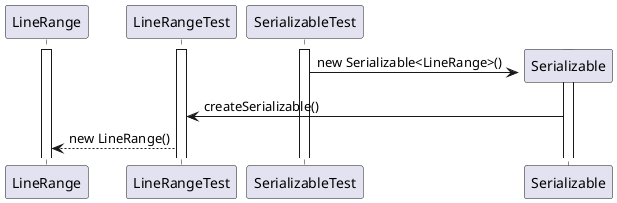 @startuml

create LineRange
activate LineRange

create LineRangeTest
activate LineRangeTest

create SerializableTest
activate SerializableTest

create Serializable
activate Serializable

SerializableTest -> Serializable : new Serializable<LineRange>()
Serializable -> LineRangeTest : createSerializable()
LineRangeTest --> LineRange : new LineRange()

@enduml